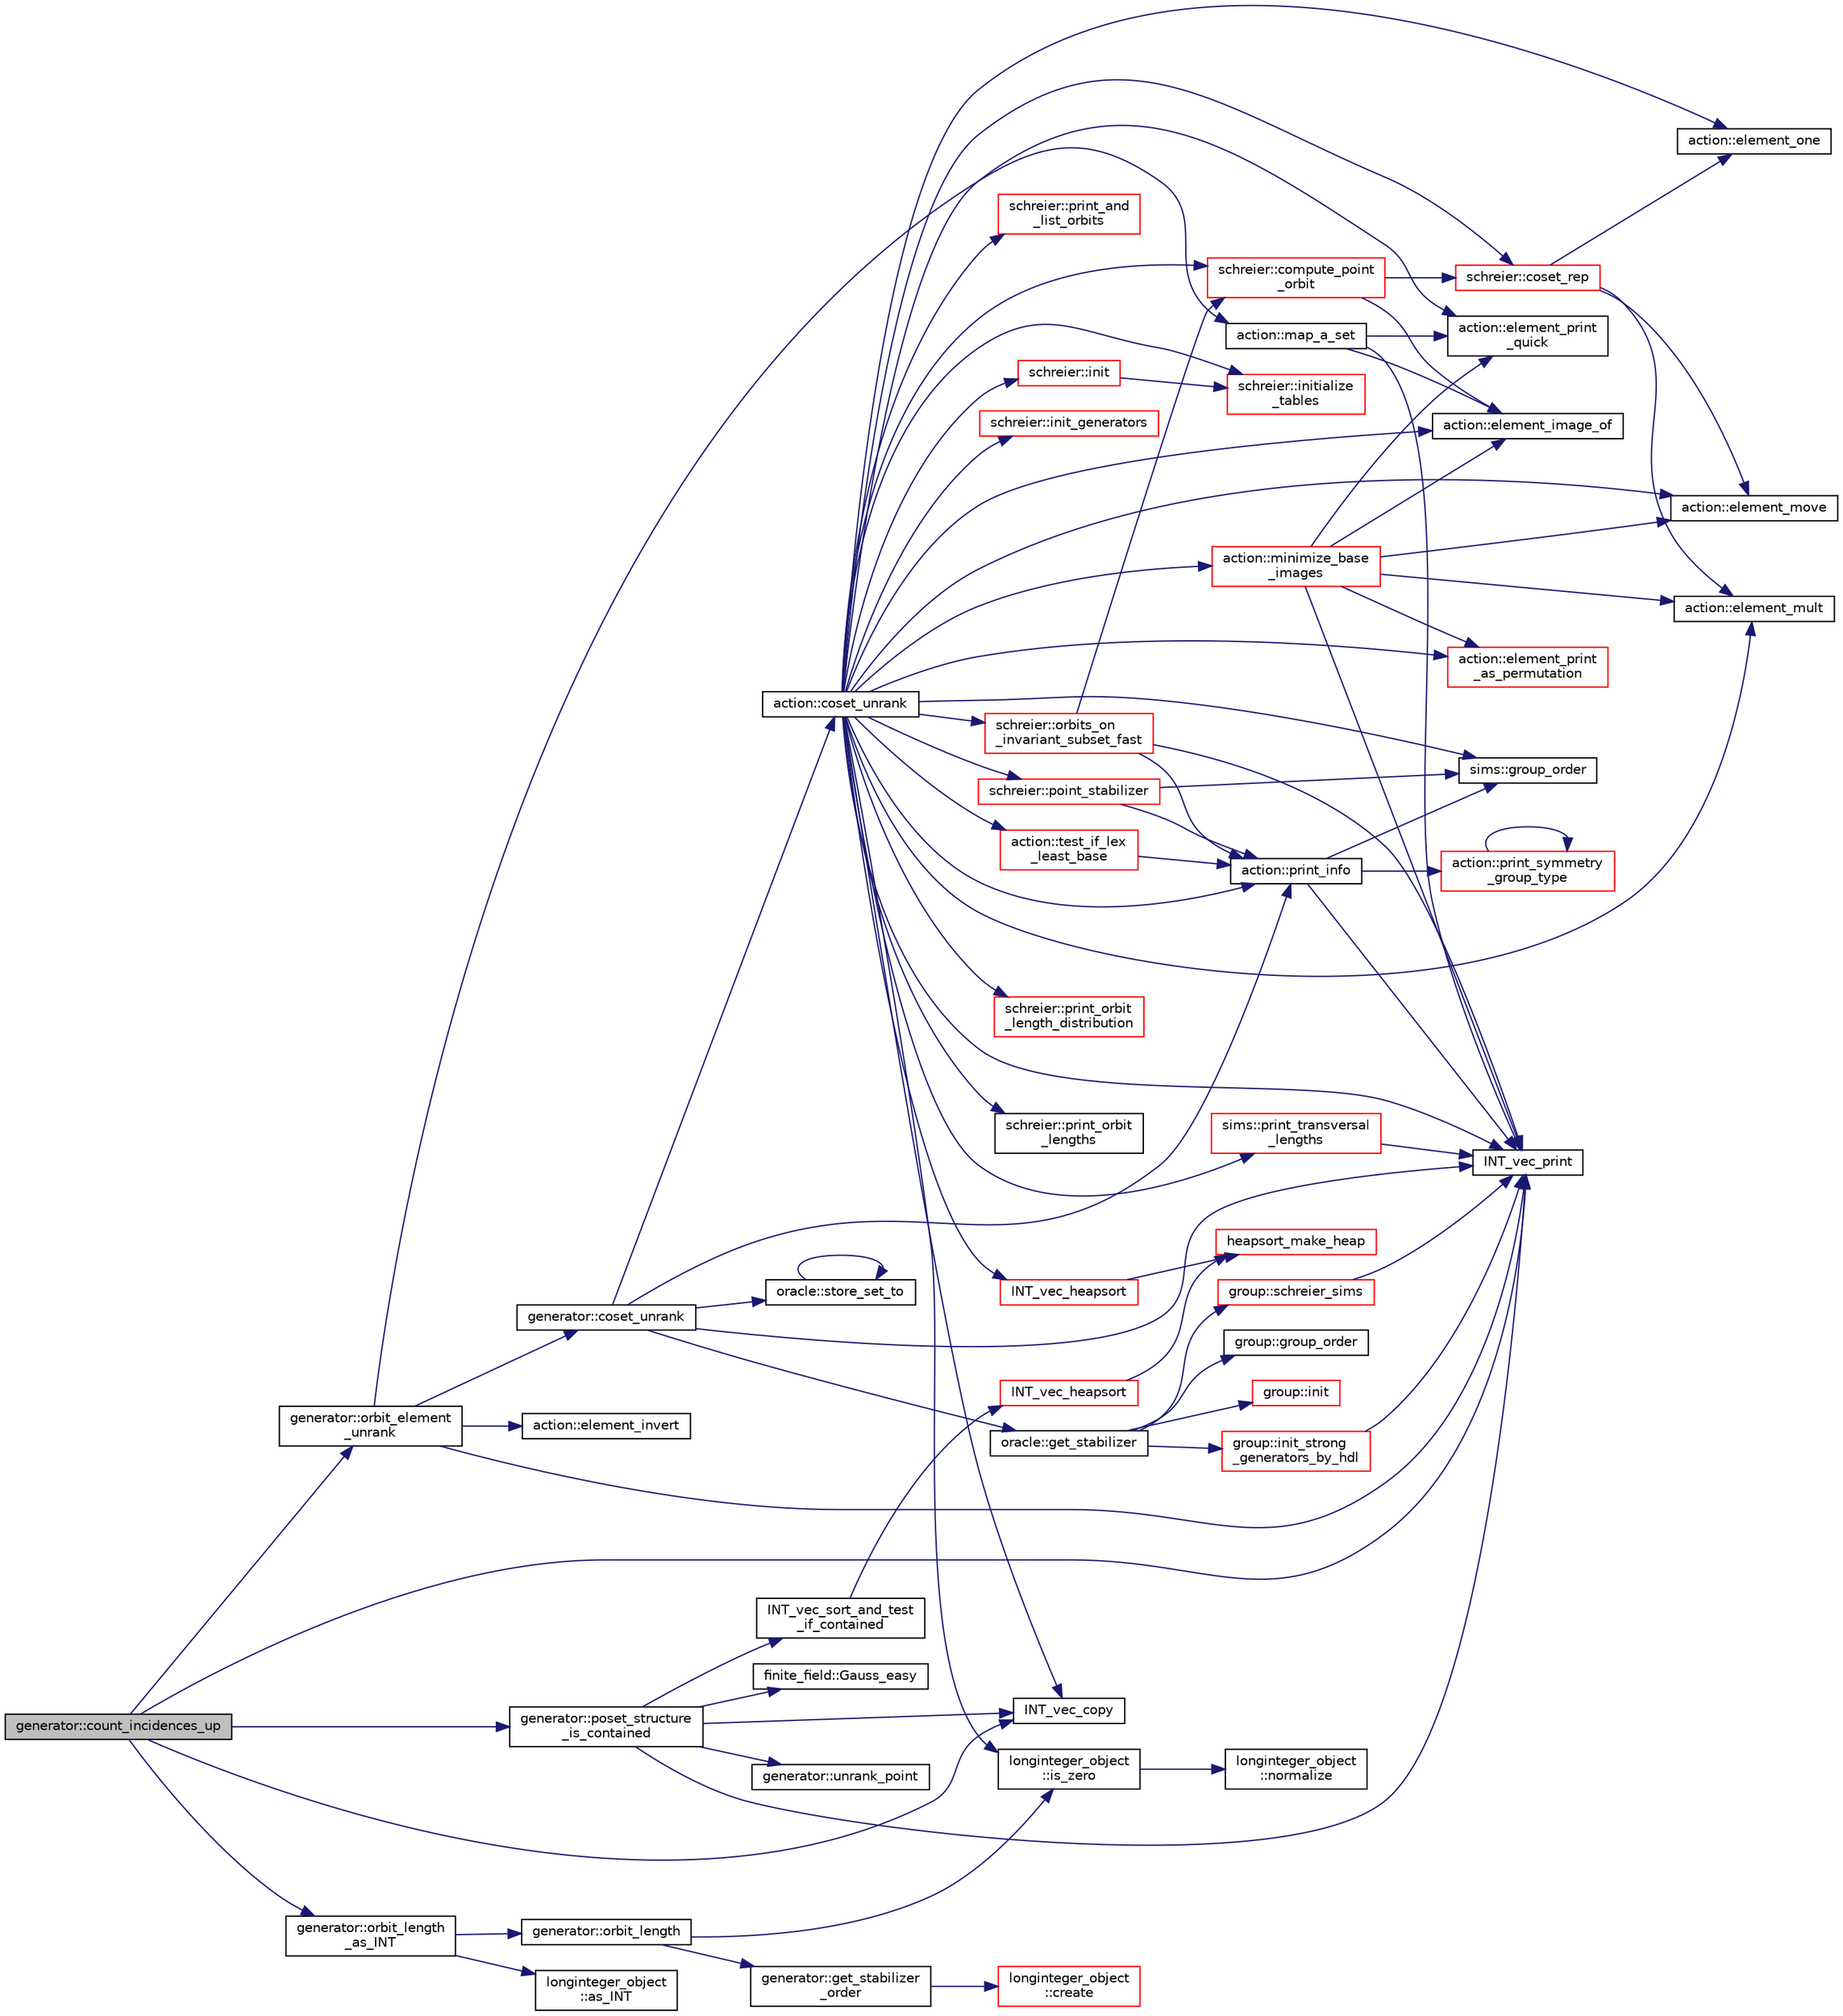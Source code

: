 digraph "generator::count_incidences_up"
{
  edge [fontname="Helvetica",fontsize="10",labelfontname="Helvetica",labelfontsize="10"];
  node [fontname="Helvetica",fontsize="10",shape=record];
  rankdir="LR";
  Node3124 [label="generator::count_incidences_up",height=0.2,width=0.4,color="black", fillcolor="grey75", style="filled", fontcolor="black"];
  Node3124 -> Node3125 [color="midnightblue",fontsize="10",style="solid",fontname="Helvetica"];
  Node3125 [label="generator::orbit_element\l_unrank",height=0.2,width=0.4,color="black", fillcolor="white", style="filled",URL="$d7/d73/classgenerator.html#a26a8d0b1964170e19dcbd37fa0a4957f"];
  Node3125 -> Node3126 [color="midnightblue",fontsize="10",style="solid",fontname="Helvetica"];
  Node3126 [label="generator::coset_unrank",height=0.2,width=0.4,color="black", fillcolor="white", style="filled",URL="$d7/d73/classgenerator.html#a489f02ee804f130f666029a46020aaf6"];
  Node3126 -> Node3127 [color="midnightblue",fontsize="10",style="solid",fontname="Helvetica"];
  Node3127 [label="action::print_info",height=0.2,width=0.4,color="black", fillcolor="white", style="filled",URL="$d2/d86/classaction.html#a6f89e493e5c5a32e5c3b8963d438ce86"];
  Node3127 -> Node3128 [color="midnightblue",fontsize="10",style="solid",fontname="Helvetica"];
  Node3128 [label="action::print_symmetry\l_group_type",height=0.2,width=0.4,color="red", fillcolor="white", style="filled",URL="$d2/d86/classaction.html#aed811766c7e64fe2c853df8b0b67aa6e"];
  Node3128 -> Node3128 [color="midnightblue",fontsize="10",style="solid",fontname="Helvetica"];
  Node3127 -> Node3130 [color="midnightblue",fontsize="10",style="solid",fontname="Helvetica"];
  Node3130 [label="INT_vec_print",height=0.2,width=0.4,color="black", fillcolor="white", style="filled",URL="$df/dbf/sajeeb_8_c.html#a79a5901af0b47dd0d694109543c027fe"];
  Node3127 -> Node3131 [color="midnightblue",fontsize="10",style="solid",fontname="Helvetica"];
  Node3131 [label="sims::group_order",height=0.2,width=0.4,color="black", fillcolor="white", style="filled",URL="$d9/df3/classsims.html#aa442445175656570fa35febbe790efad"];
  Node3126 -> Node3132 [color="midnightblue",fontsize="10",style="solid",fontname="Helvetica"];
  Node3132 [label="oracle::store_set_to",height=0.2,width=0.4,color="black", fillcolor="white", style="filled",URL="$d7/da7/classoracle.html#a4489d03d342f31d1e64632ce4d0e700d"];
  Node3132 -> Node3132 [color="midnightblue",fontsize="10",style="solid",fontname="Helvetica"];
  Node3126 -> Node3130 [color="midnightblue",fontsize="10",style="solid",fontname="Helvetica"];
  Node3126 -> Node3133 [color="midnightblue",fontsize="10",style="solid",fontname="Helvetica"];
  Node3133 [label="oracle::get_stabilizer",height=0.2,width=0.4,color="black", fillcolor="white", style="filled",URL="$d7/da7/classoracle.html#a66344906577c7688e2e5f3d0c5748d2c"];
  Node3133 -> Node3134 [color="midnightblue",fontsize="10",style="solid",fontname="Helvetica"];
  Node3134 [label="group::init",height=0.2,width=0.4,color="red", fillcolor="white", style="filled",URL="$d1/db7/classgroup.html#a9f5de0500658e265332c7f62c0d3962d"];
  Node3133 -> Node3136 [color="midnightblue",fontsize="10",style="solid",fontname="Helvetica"];
  Node3136 [label="group::init_strong\l_generators_by_hdl",height=0.2,width=0.4,color="red", fillcolor="white", style="filled",URL="$d1/db7/classgroup.html#a65100d600cfb0955dae3582a2d6a2532"];
  Node3136 -> Node3130 [color="midnightblue",fontsize="10",style="solid",fontname="Helvetica"];
  Node3133 -> Node3143 [color="midnightblue",fontsize="10",style="solid",fontname="Helvetica"];
  Node3143 [label="group::schreier_sims",height=0.2,width=0.4,color="red", fillcolor="white", style="filled",URL="$d1/db7/classgroup.html#a224ed784f302897ca0c0e578446afa08"];
  Node3143 -> Node3130 [color="midnightblue",fontsize="10",style="solid",fontname="Helvetica"];
  Node3133 -> Node3159 [color="midnightblue",fontsize="10",style="solid",fontname="Helvetica"];
  Node3159 [label="group::group_order",height=0.2,width=0.4,color="black", fillcolor="white", style="filled",URL="$d1/db7/classgroup.html#a2d70bcf6a1495e7fb8e16ba7dfadb725"];
  Node3126 -> Node3160 [color="midnightblue",fontsize="10",style="solid",fontname="Helvetica"];
  Node3160 [label="action::coset_unrank",height=0.2,width=0.4,color="black", fillcolor="white", style="filled",URL="$d2/d86/classaction.html#aeabf488f671d4e77a8a892eb58d82b34"];
  Node3160 -> Node3127 [color="midnightblue",fontsize="10",style="solid",fontname="Helvetica"];
  Node3160 -> Node3131 [color="midnightblue",fontsize="10",style="solid",fontname="Helvetica"];
  Node3160 -> Node3161 [color="midnightblue",fontsize="10",style="solid",fontname="Helvetica"];
  Node3161 [label="action::test_if_lex\l_least_base",height=0.2,width=0.4,color="red", fillcolor="white", style="filled",URL="$d2/d86/classaction.html#afb63a2be19013fcf35337553d7c08eda"];
  Node3161 -> Node3127 [color="midnightblue",fontsize="10",style="solid",fontname="Helvetica"];
  Node3160 -> Node3635 [color="midnightblue",fontsize="10",style="solid",fontname="Helvetica"];
  Node3635 [label="sims::print_transversal\l_lengths",height=0.2,width=0.4,color="red", fillcolor="white", style="filled",URL="$d9/df3/classsims.html#a122d9276cad4b4fbb8ea6f7831d43020"];
  Node3635 -> Node3130 [color="midnightblue",fontsize="10",style="solid",fontname="Helvetica"];
  Node3160 -> Node3637 [color="midnightblue",fontsize="10",style="solid",fontname="Helvetica"];
  Node3637 [label="schreier::init",height=0.2,width=0.4,color="red", fillcolor="white", style="filled",URL="$d3/dd6/classschreier.html#a7443bebde2aa08acae16c0ff29c9abcf"];
  Node3637 -> Node3638 [color="midnightblue",fontsize="10",style="solid",fontname="Helvetica"];
  Node3638 [label="schreier::initialize\l_tables",height=0.2,width=0.4,color="red", fillcolor="white", style="filled",URL="$d3/dd6/classschreier.html#acccc16670f88b14ddc69856cd5c0b36d"];
  Node3160 -> Node3638 [color="midnightblue",fontsize="10",style="solid",fontname="Helvetica"];
  Node3160 -> Node3640 [color="midnightblue",fontsize="10",style="solid",fontname="Helvetica"];
  Node3640 [label="schreier::init_generators",height=0.2,width=0.4,color="red", fillcolor="white", style="filled",URL="$d3/dd6/classschreier.html#a04fd581636085a7414e1b5d1004e44e0"];
  Node3160 -> Node3151 [color="midnightblue",fontsize="10",style="solid",fontname="Helvetica"];
  Node3151 [label="action::element_print\l_quick",height=0.2,width=0.4,color="black", fillcolor="white", style="filled",URL="$d2/d86/classaction.html#a4844680cf6750396f76494a28655265b"];
  Node3160 -> Node3172 [color="midnightblue",fontsize="10",style="solid",fontname="Helvetica"];
  Node3172 [label="action::element_one",height=0.2,width=0.4,color="black", fillcolor="white", style="filled",URL="$d2/d86/classaction.html#a780a105daf04d6d1fe7e2f63b3c88e3b"];
  Node3160 -> Node3210 [color="midnightblue",fontsize="10",style="solid",fontname="Helvetica"];
  Node3210 [label="INT_vec_copy",height=0.2,width=0.4,color="black", fillcolor="white", style="filled",URL="$df/dbf/sajeeb_8_c.html#ac2d875e27e009af6ec04d17254d11075"];
  Node3160 -> Node3522 [color="midnightblue",fontsize="10",style="solid",fontname="Helvetica"];
  Node3522 [label="INT_vec_heapsort",height=0.2,width=0.4,color="red", fillcolor="white", style="filled",URL="$d5/de2/foundations_2data__structures_2data__structures_8h.html#a3590ad9987f801fbfc94634300182f39"];
  Node3522 -> Node3523 [color="midnightblue",fontsize="10",style="solid",fontname="Helvetica"];
  Node3523 [label="heapsort_make_heap",height=0.2,width=0.4,color="red", fillcolor="white", style="filled",URL="$d4/dd7/sorting_8_c.html#a42f24453d7d77eeb1338ebd1a13cfdbb"];
  Node3160 -> Node3130 [color="midnightblue",fontsize="10",style="solid",fontname="Helvetica"];
  Node3160 -> Node3641 [color="midnightblue",fontsize="10",style="solid",fontname="Helvetica"];
  Node3641 [label="schreier::compute_point\l_orbit",height=0.2,width=0.4,color="red", fillcolor="white", style="filled",URL="$d3/dd6/classschreier.html#a429138e463c8c25dddd8557340ed9edd"];
  Node3641 -> Node3645 [color="midnightblue",fontsize="10",style="solid",fontname="Helvetica"];
  Node3645 [label="schreier::coset_rep",height=0.2,width=0.4,color="red", fillcolor="white", style="filled",URL="$d3/dd6/classschreier.html#a7889b8702372092df4fd05150ee8fdda"];
  Node3645 -> Node3176 [color="midnightblue",fontsize="10",style="solid",fontname="Helvetica"];
  Node3176 [label="action::element_mult",height=0.2,width=0.4,color="black", fillcolor="white", style="filled",URL="$d2/d86/classaction.html#ae9e36b2cae1f0f7bd7144097fa9a34b3"];
  Node3645 -> Node3177 [color="midnightblue",fontsize="10",style="solid",fontname="Helvetica"];
  Node3177 [label="action::element_move",height=0.2,width=0.4,color="black", fillcolor="white", style="filled",URL="$d2/d86/classaction.html#a550947491bbb534d3d7951f50198a874"];
  Node3645 -> Node3172 [color="midnightblue",fontsize="10",style="solid",fontname="Helvetica"];
  Node3641 -> Node3157 [color="midnightblue",fontsize="10",style="solid",fontname="Helvetica"];
  Node3157 [label="action::element_image_of",height=0.2,width=0.4,color="black", fillcolor="white", style="filled",URL="$d2/d86/classaction.html#ae09559d4537a048fc860f8a74a31393d"];
  Node3160 -> Node3646 [color="midnightblue",fontsize="10",style="solid",fontname="Helvetica"];
  Node3646 [label="schreier::orbits_on\l_invariant_subset_fast",height=0.2,width=0.4,color="red", fillcolor="white", style="filled",URL="$d3/dd6/classschreier.html#ada89df0b995b15f149a9aa3b2f571861"];
  Node3646 -> Node3127 [color="midnightblue",fontsize="10",style="solid",fontname="Helvetica"];
  Node3646 -> Node3641 [color="midnightblue",fontsize="10",style="solid",fontname="Helvetica"];
  Node3646 -> Node3130 [color="midnightblue",fontsize="10",style="solid",fontname="Helvetica"];
  Node3160 -> Node3648 [color="midnightblue",fontsize="10",style="solid",fontname="Helvetica"];
  Node3648 [label="schreier::print_orbit\l_length_distribution",height=0.2,width=0.4,color="red", fillcolor="white", style="filled",URL="$d3/dd6/classschreier.html#a0464626aa62056d355b34898518c4589"];
  Node3160 -> Node3651 [color="midnightblue",fontsize="10",style="solid",fontname="Helvetica"];
  Node3651 [label="schreier::print_orbit\l_lengths",height=0.2,width=0.4,color="black", fillcolor="white", style="filled",URL="$d3/dd6/classschreier.html#a8c7409ed71c0d8f234555eec3bc028a3"];
  Node3160 -> Node3652 [color="midnightblue",fontsize="10",style="solid",fontname="Helvetica"];
  Node3652 [label="schreier::print_and\l_list_orbits",height=0.2,width=0.4,color="red", fillcolor="white", style="filled",URL="$d3/dd6/classschreier.html#a601f9c08d5a6f37f849d22fa4e89d892"];
  Node3160 -> Node3653 [color="midnightblue",fontsize="10",style="solid",fontname="Helvetica"];
  Node3653 [label="longinteger_object\l::is_zero",height=0.2,width=0.4,color="black", fillcolor="white", style="filled",URL="$dd/d7e/classlonginteger__object.html#a0946732d08e5180a00480f4c40667101"];
  Node3653 -> Node3654 [color="midnightblue",fontsize="10",style="solid",fontname="Helvetica"];
  Node3654 [label="longinteger_object\l::normalize",height=0.2,width=0.4,color="black", fillcolor="white", style="filled",URL="$dd/d7e/classlonginteger__object.html#ae27040d862a5624e98fc9582daa889ee"];
  Node3160 -> Node3645 [color="midnightblue",fontsize="10",style="solid",fontname="Helvetica"];
  Node3160 -> Node3177 [color="midnightblue",fontsize="10",style="solid",fontname="Helvetica"];
  Node3160 -> Node3516 [color="midnightblue",fontsize="10",style="solid",fontname="Helvetica"];
  Node3516 [label="action::element_print\l_as_permutation",height=0.2,width=0.4,color="red", fillcolor="white", style="filled",URL="$d2/d86/classaction.html#a2975618a8203187b688a67c947150bb8"];
  Node3160 -> Node3655 [color="midnightblue",fontsize="10",style="solid",fontname="Helvetica"];
  Node3655 [label="action::minimize_base\l_images",height=0.2,width=0.4,color="red", fillcolor="white", style="filled",URL="$d2/d86/classaction.html#a93d3f510f8678d02b8f246863b542317"];
  Node3655 -> Node3177 [color="midnightblue",fontsize="10",style="solid",fontname="Helvetica"];
  Node3655 -> Node3157 [color="midnightblue",fontsize="10",style="solid",fontname="Helvetica"];
  Node3655 -> Node3151 [color="midnightblue",fontsize="10",style="solid",fontname="Helvetica"];
  Node3655 -> Node3516 [color="midnightblue",fontsize="10",style="solid",fontname="Helvetica"];
  Node3655 -> Node3176 [color="midnightblue",fontsize="10",style="solid",fontname="Helvetica"];
  Node3655 -> Node3130 [color="midnightblue",fontsize="10",style="solid",fontname="Helvetica"];
  Node3160 -> Node3157 [color="midnightblue",fontsize="10",style="solid",fontname="Helvetica"];
  Node3160 -> Node3658 [color="midnightblue",fontsize="10",style="solid",fontname="Helvetica"];
  Node3658 [label="schreier::point_stabilizer",height=0.2,width=0.4,color="red", fillcolor="white", style="filled",URL="$d3/dd6/classschreier.html#a976a31dfe3238284d96fc200532c7077"];
  Node3658 -> Node3127 [color="midnightblue",fontsize="10",style="solid",fontname="Helvetica"];
  Node3658 -> Node3131 [color="midnightblue",fontsize="10",style="solid",fontname="Helvetica"];
  Node3160 -> Node3176 [color="midnightblue",fontsize="10",style="solid",fontname="Helvetica"];
  Node3125 -> Node3189 [color="midnightblue",fontsize="10",style="solid",fontname="Helvetica"];
  Node3189 [label="action::element_invert",height=0.2,width=0.4,color="black", fillcolor="white", style="filled",URL="$d2/d86/classaction.html#aa4bd01e338497714586636751fcef436"];
  Node3125 -> Node3527 [color="midnightblue",fontsize="10",style="solid",fontname="Helvetica"];
  Node3527 [label="action::map_a_set",height=0.2,width=0.4,color="black", fillcolor="white", style="filled",URL="$d2/d86/classaction.html#a600e542e5aeca2a46f18110e027947e0"];
  Node3527 -> Node3151 [color="midnightblue",fontsize="10",style="solid",fontname="Helvetica"];
  Node3527 -> Node3130 [color="midnightblue",fontsize="10",style="solid",fontname="Helvetica"];
  Node3527 -> Node3157 [color="midnightblue",fontsize="10",style="solid",fontname="Helvetica"];
  Node3125 -> Node3130 [color="midnightblue",fontsize="10",style="solid",fontname="Helvetica"];
  Node3124 -> Node3672 [color="midnightblue",fontsize="10",style="solid",fontname="Helvetica"];
  Node3672 [label="generator::orbit_length\l_as_INT",height=0.2,width=0.4,color="black", fillcolor="white", style="filled",URL="$d7/d73/classgenerator.html#aecb478b303fd91af6a914f541906da39"];
  Node3672 -> Node3673 [color="midnightblue",fontsize="10",style="solid",fontname="Helvetica"];
  Node3673 [label="generator::orbit_length",height=0.2,width=0.4,color="black", fillcolor="white", style="filled",URL="$d7/d73/classgenerator.html#a38a102d644c03c18ad901f1a815a7f6c"];
  Node3673 -> Node3674 [color="midnightblue",fontsize="10",style="solid",fontname="Helvetica"];
  Node3674 [label="generator::get_stabilizer\l_order",height=0.2,width=0.4,color="black", fillcolor="white", style="filled",URL="$d7/d73/classgenerator.html#a2a03fc974c76e47e999f3abc99e6b81d"];
  Node3674 -> Node3181 [color="midnightblue",fontsize="10",style="solid",fontname="Helvetica"];
  Node3181 [label="longinteger_object\l::create",height=0.2,width=0.4,color="red", fillcolor="white", style="filled",URL="$dd/d7e/classlonginteger__object.html#a95d2eebc60849c3963a49298b1f498c2"];
  Node3673 -> Node3653 [color="midnightblue",fontsize="10",style="solid",fontname="Helvetica"];
  Node3672 -> Node3190 [color="midnightblue",fontsize="10",style="solid",fontname="Helvetica"];
  Node3190 [label="longinteger_object\l::as_INT",height=0.2,width=0.4,color="black", fillcolor="white", style="filled",URL="$dd/d7e/classlonginteger__object.html#afb992d4679a6741acc63c8bcba27971e"];
  Node3124 -> Node3130 [color="midnightblue",fontsize="10",style="solid",fontname="Helvetica"];
  Node3124 -> Node3210 [color="midnightblue",fontsize="10",style="solid",fontname="Helvetica"];
  Node3124 -> Node3675 [color="midnightblue",fontsize="10",style="solid",fontname="Helvetica"];
  Node3675 [label="generator::poset_structure\l_is_contained",height=0.2,width=0.4,color="black", fillcolor="white", style="filled",URL="$d7/d73/classgenerator.html#a7744526e5820dc107488bbf0aa10a1db"];
  Node3675 -> Node3130 [color="midnightblue",fontsize="10",style="solid",fontname="Helvetica"];
  Node3675 -> Node3676 [color="midnightblue",fontsize="10",style="solid",fontname="Helvetica"];
  Node3676 [label="generator::unrank_point",height=0.2,width=0.4,color="black", fillcolor="white", style="filled",URL="$d7/d73/classgenerator.html#ad8842983b197430759b0588712c26693"];
  Node3675 -> Node3246 [color="midnightblue",fontsize="10",style="solid",fontname="Helvetica"];
  Node3246 [label="finite_field::Gauss_easy",height=0.2,width=0.4,color="black", fillcolor="white", style="filled",URL="$df/d5a/classfinite__field.html#a32761bf6c4a41f24b7193352127db8e7"];
  Node3675 -> Node3210 [color="midnightblue",fontsize="10",style="solid",fontname="Helvetica"];
  Node3675 -> Node3677 [color="midnightblue",fontsize="10",style="solid",fontname="Helvetica"];
  Node3677 [label="INT_vec_sort_and_test\l_if_contained",height=0.2,width=0.4,color="black", fillcolor="white", style="filled",URL="$d5/de2/foundations_2data__structures_2data__structures_8h.html#aa8b6dcb22480872d7cc0f7d2354026af"];
  Node3677 -> Node3678 [color="midnightblue",fontsize="10",style="solid",fontname="Helvetica"];
  Node3678 [label="INT_vec_heapsort",height=0.2,width=0.4,color="red", fillcolor="white", style="filled",URL="$d4/dd7/sorting_8_c.html#a3590ad9987f801fbfc94634300182f39"];
  Node3678 -> Node3523 [color="midnightblue",fontsize="10",style="solid",fontname="Helvetica"];
}

